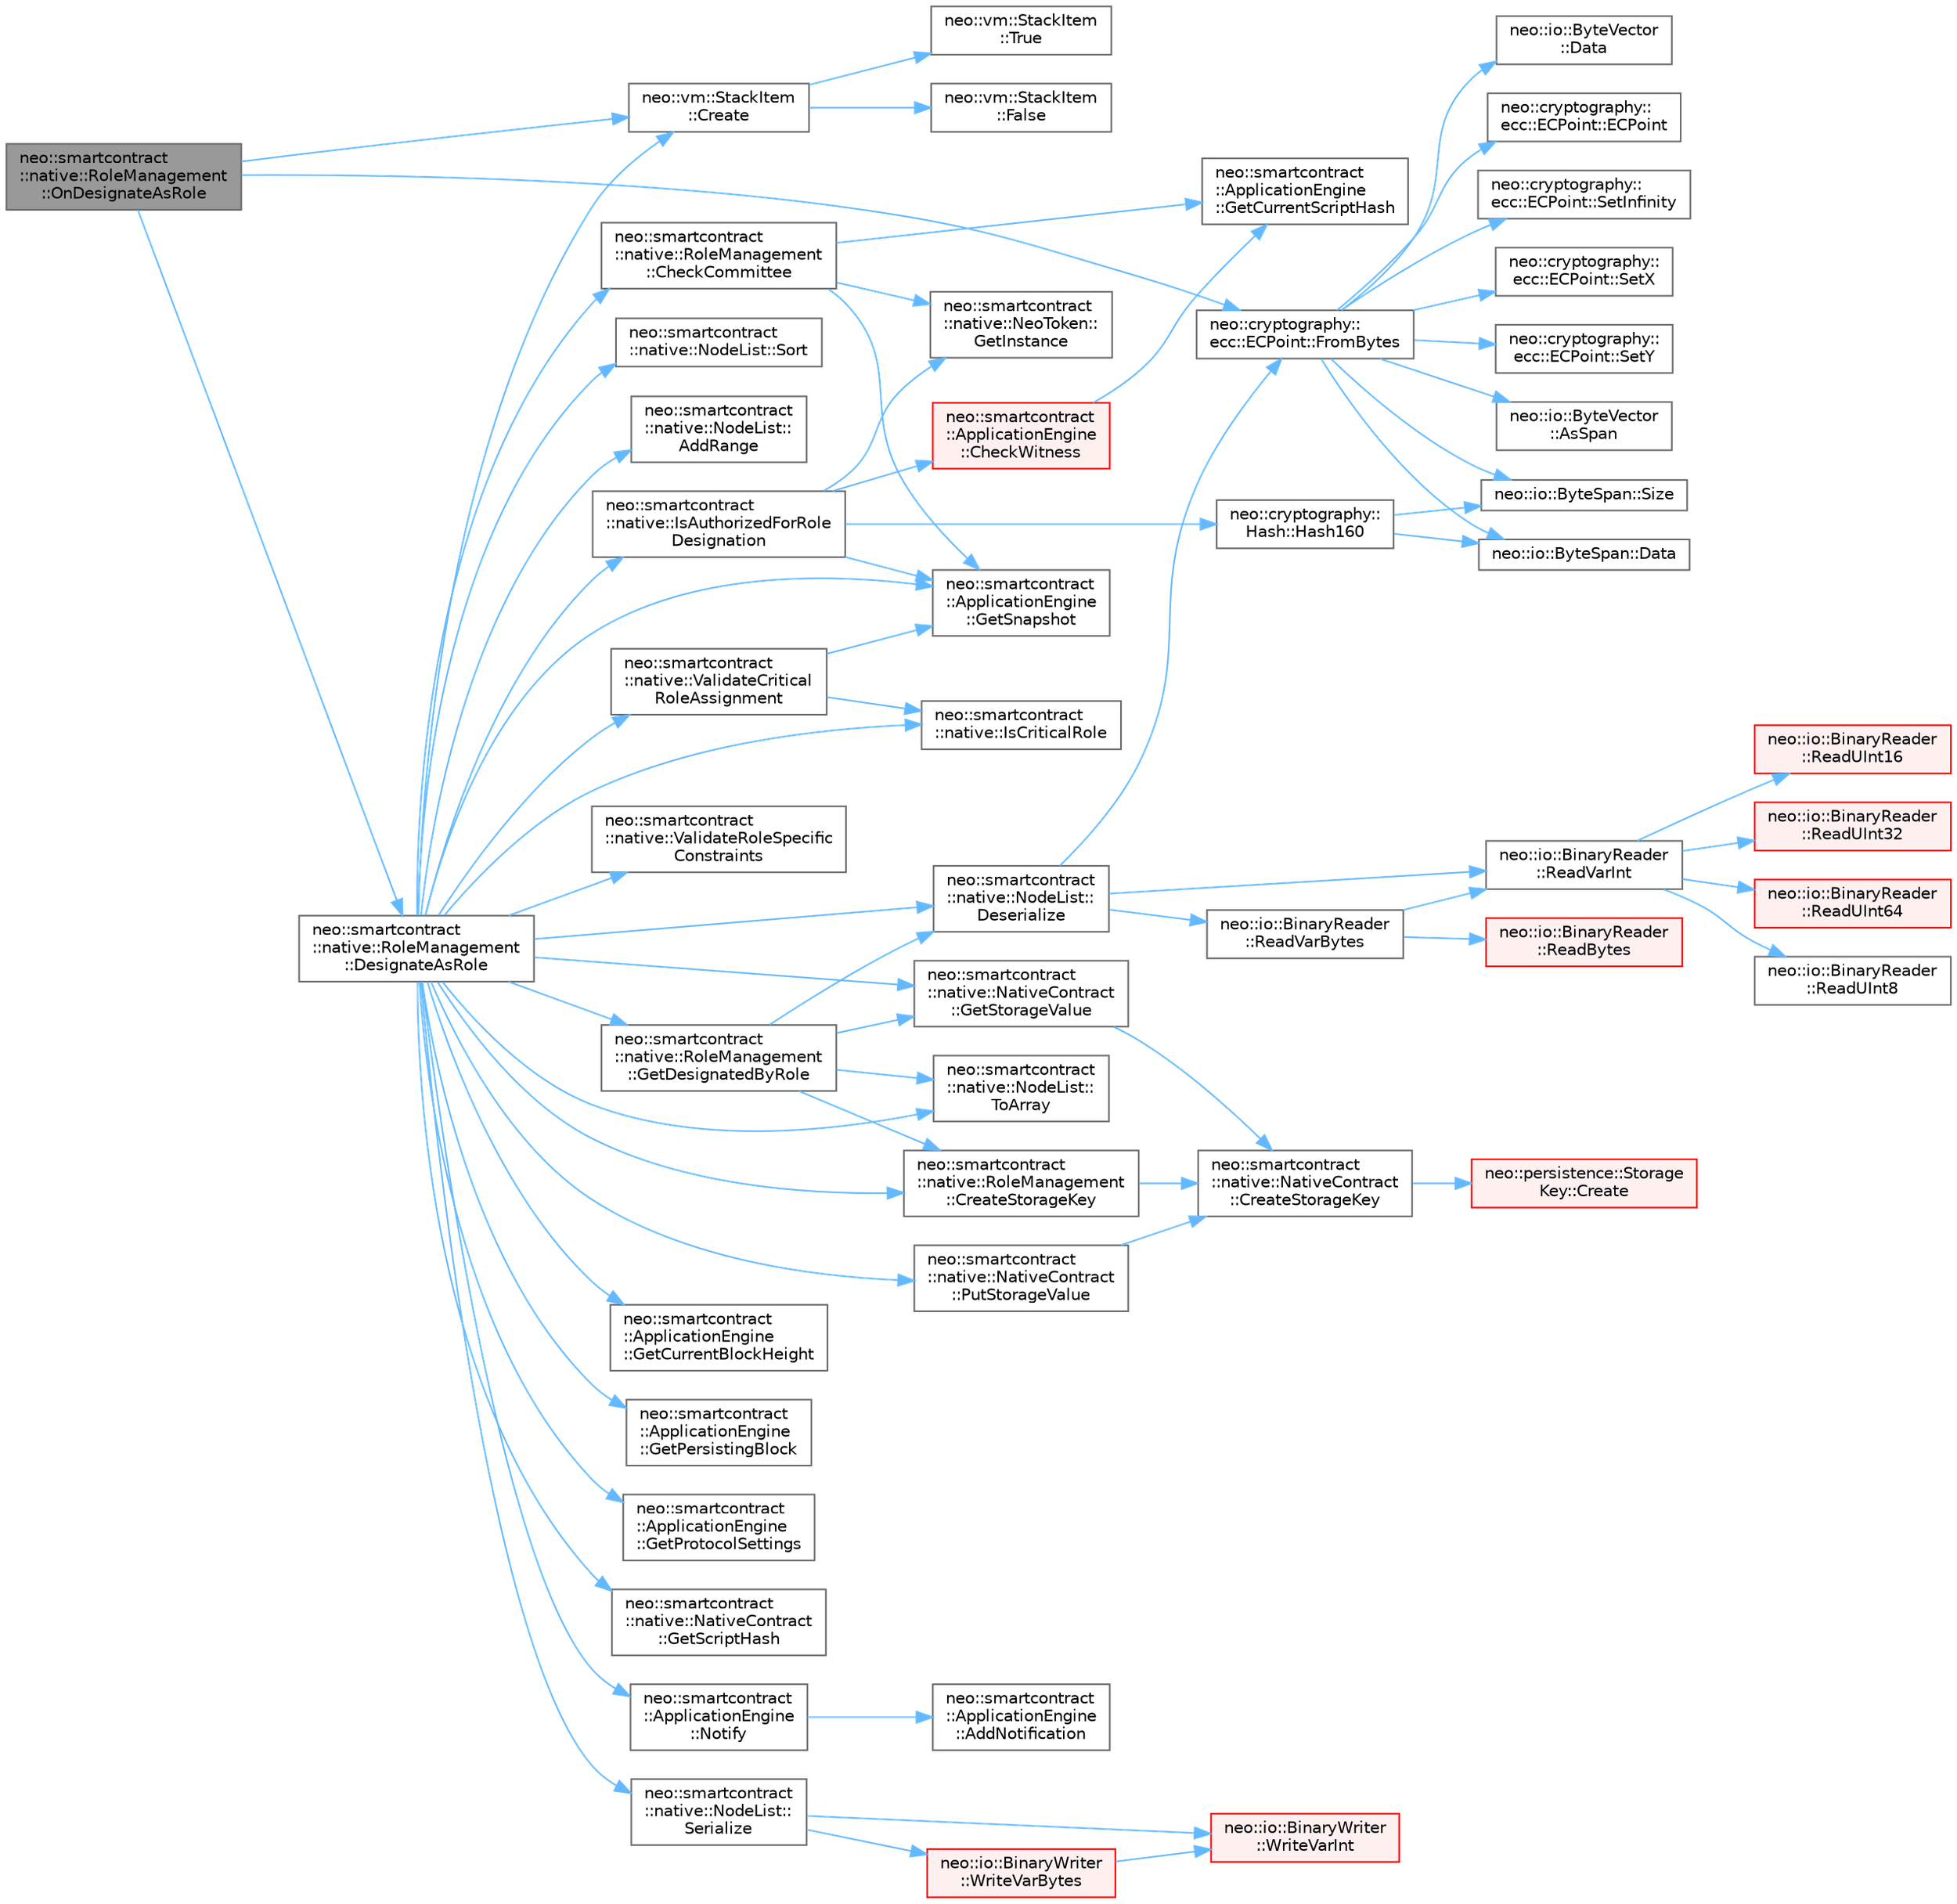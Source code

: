 digraph "neo::smartcontract::native::RoleManagement::OnDesignateAsRole"
{
 // LATEX_PDF_SIZE
  bgcolor="transparent";
  edge [fontname=Helvetica,fontsize=10,labelfontname=Helvetica,labelfontsize=10];
  node [fontname=Helvetica,fontsize=10,shape=box,height=0.2,width=0.4];
  rankdir="LR";
  Node1 [id="Node000001",label="neo::smartcontract\l::native::RoleManagement\l::OnDesignateAsRole",height=0.2,width=0.4,color="gray40", fillcolor="grey60", style="filled", fontcolor="black",tooltip="Handles the designateAsRole method."];
  Node1 -> Node2 [id="edge68_Node000001_Node000002",color="steelblue1",style="solid",tooltip=" "];
  Node2 [id="Node000002",label="neo::vm::StackItem\l::Create",height=0.2,width=0.4,color="grey40", fillcolor="white", style="filled",URL="$classneo_1_1vm_1_1_stack_item.html#a1d67a8c02d58d56410378b997c2e7855",tooltip="Creates a primitive stack item."];
  Node2 -> Node3 [id="edge69_Node000002_Node000003",color="steelblue1",style="solid",tooltip=" "];
  Node3 [id="Node000003",label="neo::vm::StackItem\l::False",height=0.2,width=0.4,color="grey40", fillcolor="white", style="filled",URL="$classneo_1_1vm_1_1_stack_item.html#a759c1a70f6481936eb089083a5fa2d4e",tooltip="Gets the false stack item."];
  Node2 -> Node4 [id="edge70_Node000002_Node000004",color="steelblue1",style="solid",tooltip=" "];
  Node4 [id="Node000004",label="neo::vm::StackItem\l::True",height=0.2,width=0.4,color="grey40", fillcolor="white", style="filled",URL="$classneo_1_1vm_1_1_stack_item.html#ac5c88a02b66663d80e61942bb425391c",tooltip="Gets the true stack item."];
  Node1 -> Node5 [id="edge71_Node000001_Node000005",color="steelblue1",style="solid",tooltip=" "];
  Node5 [id="Node000005",label="neo::smartcontract\l::native::RoleManagement\l::DesignateAsRole",height=0.2,width=0.4,color="grey40", fillcolor="white", style="filled",URL="$classneo_1_1smartcontract_1_1native_1_1_role_management.html#a0051ab01a9362515bd1bf7f2970395ca",tooltip="Designates nodes for a role."];
  Node5 -> Node6 [id="edge72_Node000005_Node000006",color="steelblue1",style="solid",tooltip=" "];
  Node6 [id="Node000006",label="neo::smartcontract\l::native::NodeList::\lAddRange",height=0.2,width=0.4,color="grey40", fillcolor="white", style="filled",URL="$classneo_1_1smartcontract_1_1native_1_1_node_list.html#a2f2330978e7c8c9984f03c408ad2cea3",tooltip="Adds multiple nodes to the list."];
  Node5 -> Node7 [id="edge73_Node000005_Node000007",color="steelblue1",style="solid",tooltip=" "];
  Node7 [id="Node000007",label="neo::smartcontract\l::native::RoleManagement\l::CheckCommittee",height=0.2,width=0.4,color="grey40", fillcolor="white", style="filled",URL="$classneo_1_1smartcontract_1_1native_1_1_role_management.html#ad3490b7634eb70d18d0ecb1331836b7f",tooltip="Checks if the caller is a committee member."];
  Node7 -> Node8 [id="edge74_Node000007_Node000008",color="steelblue1",style="solid",tooltip=" "];
  Node8 [id="Node000008",label="neo::smartcontract\l::ApplicationEngine\l::GetCurrentScriptHash",height=0.2,width=0.4,color="grey40", fillcolor="white", style="filled",URL="$classneo_1_1smartcontract_1_1_application_engine.html#a51923971bcbc44d1d251edc00a54bfd2",tooltip="Gets the current script hash."];
  Node7 -> Node9 [id="edge75_Node000007_Node000009",color="steelblue1",style="solid",tooltip=" "];
  Node9 [id="Node000009",label="neo::smartcontract\l::native::NeoToken::\lGetInstance",height=0.2,width=0.4,color="grey40", fillcolor="white", style="filled",URL="$classneo_1_1smartcontract_1_1native_1_1_neo_token.html#a90cb76fc97b70fbb68bd14545704e463",tooltip="Gets the instance."];
  Node7 -> Node10 [id="edge76_Node000007_Node000010",color="steelblue1",style="solid",tooltip=" "];
  Node10 [id="Node000010",label="neo::smartcontract\l::ApplicationEngine\l::GetSnapshot",height=0.2,width=0.4,color="grey40", fillcolor="white", style="filled",URL="$classneo_1_1smartcontract_1_1_application_engine.html#a4b11ba8a68aa0ac32ba0263c293ff1e4",tooltip="Gets the snapshot."];
  Node5 -> Node2 [id="edge77_Node000005_Node000002",color="steelblue1",style="solid",tooltip=" "];
  Node5 -> Node11 [id="edge78_Node000005_Node000011",color="steelblue1",style="solid",tooltip=" "];
  Node11 [id="Node000011",label="neo::smartcontract\l::native::RoleManagement\l::CreateStorageKey",height=0.2,width=0.4,color="grey40", fillcolor="white", style="filled",URL="$classneo_1_1smartcontract_1_1native_1_1_role_management.html#a7b9d0c964ffaf9e62e2f37bc15d7acbe",tooltip="Creates a storage key for a role."];
  Node11 -> Node12 [id="edge79_Node000011_Node000012",color="steelblue1",style="solid",tooltip=" "];
  Node12 [id="Node000012",label="neo::smartcontract\l::native::NativeContract\l::CreateStorageKey",height=0.2,width=0.4,color="grey40", fillcolor="white", style="filled",URL="$classneo_1_1smartcontract_1_1native_1_1_native_contract.html#a5a9ec24cc4c1584fb00fdf32f614dbd8",tooltip="Creates a storage key with the specified prefix."];
  Node12 -> Node13 [id="edge80_Node000012_Node000013",color="steelblue1",style="solid",tooltip=" "];
  Node13 [id="Node000013",label="neo::persistence::Storage\lKey::Create",height=0.2,width=0.4,color="red", fillcolor="#FFF0F0", style="filled",URL="$classneo_1_1persistence_1_1_storage_key.html#ae7001770e96642cfdb2f878c6264bf51",tooltip="Creates a storage key with contract ID and prefix."];
  Node5 -> Node16 [id="edge81_Node000005_Node000016",color="steelblue1",style="solid",tooltip=" "];
  Node16 [id="Node000016",label="neo::smartcontract\l::native::NodeList::\lDeserialize",height=0.2,width=0.4,color="grey40", fillcolor="white", style="filled",URL="$classneo_1_1smartcontract_1_1native_1_1_node_list.html#a4d391f7dc08813d287a1ebf61e78df6d",tooltip="Deserializes the list from a binary reader."];
  Node16 -> Node17 [id="edge82_Node000016_Node000017",color="steelblue1",style="solid",tooltip=" "];
  Node17 [id="Node000017",label="neo::cryptography::\lecc::ECPoint::FromBytes",height=0.2,width=0.4,color="grey40", fillcolor="white", style="filled",URL="$classneo_1_1cryptography_1_1ecc_1_1_e_c_point.html#a76149bc8215c7297d3bd54d273bdaaca",tooltip="Creates an ECPoint from a byte array."];
  Node17 -> Node18 [id="edge83_Node000017_Node000018",color="steelblue1",style="solid",tooltip=" "];
  Node18 [id="Node000018",label="neo::io::ByteVector\l::AsSpan",height=0.2,width=0.4,color="grey40", fillcolor="white", style="filled",URL="$classneo_1_1io_1_1_byte_vector.html#a95791d958ed4ec88d32e811b51d90451",tooltip="Converts the ByteVector to a ByteSpan."];
  Node17 -> Node19 [id="edge84_Node000017_Node000019",color="steelblue1",style="solid",tooltip=" "];
  Node19 [id="Node000019",label="neo::io::ByteSpan::Data",height=0.2,width=0.4,color="grey40", fillcolor="white", style="filled",URL="$classneo_1_1io_1_1_byte_span.html#a0285a19eb5cd212ecd1079e0bc5e494c",tooltip="Gets a pointer to the data."];
  Node17 -> Node20 [id="edge85_Node000017_Node000020",color="steelblue1",style="solid",tooltip=" "];
  Node20 [id="Node000020",label="neo::io::ByteVector\l::Data",height=0.2,width=0.4,color="grey40", fillcolor="white", style="filled",URL="$classneo_1_1io_1_1_byte_vector.html#a971af50d2778c4435c924cf4b839e8a1",tooltip="Gets a pointer to the data."];
  Node17 -> Node21 [id="edge86_Node000017_Node000021",color="steelblue1",style="solid",tooltip=" "];
  Node21 [id="Node000021",label="neo::cryptography::\lecc::ECPoint::ECPoint",height=0.2,width=0.4,color="grey40", fillcolor="white", style="filled",URL="$classneo_1_1cryptography_1_1ecc_1_1_e_c_point.html#ae4a83f7a5dcc95b65abd3e694adff846",tooltip="Constructs an empty ECPoint."];
  Node17 -> Node22 [id="edge87_Node000017_Node000022",color="steelblue1",style="solid",tooltip=" "];
  Node22 [id="Node000022",label="neo::cryptography::\lecc::ECPoint::SetInfinity",height=0.2,width=0.4,color="grey40", fillcolor="white", style="filled",URL="$classneo_1_1cryptography_1_1ecc_1_1_e_c_point.html#a1dd6d4a8073b2c4effa350fd1eaecb73",tooltip="Sets whether this point is at infinity."];
  Node17 -> Node23 [id="edge88_Node000017_Node000023",color="steelblue1",style="solid",tooltip=" "];
  Node23 [id="Node000023",label="neo::cryptography::\lecc::ECPoint::SetX",height=0.2,width=0.4,color="grey40", fillcolor="white", style="filled",URL="$classneo_1_1cryptography_1_1ecc_1_1_e_c_point.html#abea50aec908986d1271d824ae00400b7",tooltip="Sets the X coordinate."];
  Node17 -> Node24 [id="edge89_Node000017_Node000024",color="steelblue1",style="solid",tooltip=" "];
  Node24 [id="Node000024",label="neo::cryptography::\lecc::ECPoint::SetY",height=0.2,width=0.4,color="grey40", fillcolor="white", style="filled",URL="$classneo_1_1cryptography_1_1ecc_1_1_e_c_point.html#a052a97ced0b56150a48256bbece321c5",tooltip="Sets the Y coordinate."];
  Node17 -> Node25 [id="edge90_Node000017_Node000025",color="steelblue1",style="solid",tooltip=" "];
  Node25 [id="Node000025",label="neo::io::ByteSpan::Size",height=0.2,width=0.4,color="grey40", fillcolor="white", style="filled",URL="$classneo_1_1io_1_1_byte_span.html#a4a869430800a37dcbeefac6f36468fcb",tooltip="Gets the size of the ByteSpan."];
  Node16 -> Node26 [id="edge91_Node000016_Node000026",color="steelblue1",style="solid",tooltip=" "];
  Node26 [id="Node000026",label="neo::io::BinaryReader\l::ReadVarBytes",height=0.2,width=0.4,color="grey40", fillcolor="white", style="filled",URL="$classneo_1_1io_1_1_binary_reader.html#a62705ff1d1117525166b6d22c68935d4",tooltip="Reads a variable-length byte array from the stream."];
  Node26 -> Node27 [id="edge92_Node000026_Node000027",color="steelblue1",style="solid",tooltip=" "];
  Node27 [id="Node000027",label="neo::io::BinaryReader\l::ReadBytes",height=0.2,width=0.4,color="red", fillcolor="#FFF0F0", style="filled",URL="$classneo_1_1io_1_1_binary_reader.html#aaa4a5f7dcf558723668d35b0b31f93f1",tooltip="Reads a byte array from the stream."];
  Node26 -> Node30 [id="edge93_Node000026_Node000030",color="steelblue1",style="solid",tooltip=" "];
  Node30 [id="Node000030",label="neo::io::BinaryReader\l::ReadVarInt",height=0.2,width=0.4,color="grey40", fillcolor="white", style="filled",URL="$classneo_1_1io_1_1_binary_reader.html#af83b01f86939c82755926ff3bac86458",tooltip="Reads a variable-length integer from the stream."];
  Node30 -> Node31 [id="edge94_Node000030_Node000031",color="steelblue1",style="solid",tooltip=" "];
  Node31 [id="Node000031",label="neo::io::BinaryReader\l::ReadUInt16",height=0.2,width=0.4,color="red", fillcolor="#FFF0F0", style="filled",URL="$classneo_1_1io_1_1_binary_reader.html#a52c58b790f36327c1c7a11d0f3cfb5c2",tooltip="Reads a 16-bit unsigned integer from the stream."];
  Node30 -> Node32 [id="edge95_Node000030_Node000032",color="steelblue1",style="solid",tooltip=" "];
  Node32 [id="Node000032",label="neo::io::BinaryReader\l::ReadUInt32",height=0.2,width=0.4,color="red", fillcolor="#FFF0F0", style="filled",URL="$classneo_1_1io_1_1_binary_reader.html#adc2c9cfae535b86f63855d77cdb2662b",tooltip="Reads a 32-bit unsigned integer from the stream."];
  Node30 -> Node33 [id="edge96_Node000030_Node000033",color="steelblue1",style="solid",tooltip=" "];
  Node33 [id="Node000033",label="neo::io::BinaryReader\l::ReadUInt64",height=0.2,width=0.4,color="red", fillcolor="#FFF0F0", style="filled",URL="$classneo_1_1io_1_1_binary_reader.html#add3fc78c751d4893aaf0193e0a357dbd",tooltip="Reads a 64-bit unsigned integer from the stream."];
  Node30 -> Node34 [id="edge97_Node000030_Node000034",color="steelblue1",style="solid",tooltip=" "];
  Node34 [id="Node000034",label="neo::io::BinaryReader\l::ReadUInt8",height=0.2,width=0.4,color="grey40", fillcolor="white", style="filled",URL="$classneo_1_1io_1_1_binary_reader.html#a3b93ff9ad86d70fb5091267936092a59",tooltip="Reads an 8-bit unsigned integer from the stream."];
  Node16 -> Node30 [id="edge98_Node000016_Node000030",color="steelblue1",style="solid",tooltip=" "];
  Node5 -> Node35 [id="edge99_Node000005_Node000035",color="steelblue1",style="solid",tooltip=" "];
  Node35 [id="Node000035",label="neo::smartcontract\l::ApplicationEngine\l::GetCurrentBlockHeight",height=0.2,width=0.4,color="grey40", fillcolor="white", style="filled",URL="$classneo_1_1smartcontract_1_1_application_engine.html#a69998c51d4ffa36e0e1e1450dbf6a78a",tooltip="Gets the current block height."];
  Node5 -> Node36 [id="edge100_Node000005_Node000036",color="steelblue1",style="solid",tooltip=" "];
  Node36 [id="Node000036",label="neo::smartcontract\l::native::RoleManagement\l::GetDesignatedByRole",height=0.2,width=0.4,color="grey40", fillcolor="white", style="filled",URL="$classneo_1_1smartcontract_1_1native_1_1_role_management.html#a88f9123d65182e86557fc66e4ee0db7e",tooltip="Gets the designated by role."];
  Node36 -> Node11 [id="edge101_Node000036_Node000011",color="steelblue1",style="solid",tooltip=" "];
  Node36 -> Node16 [id="edge102_Node000036_Node000016",color="steelblue1",style="solid",tooltip=" "];
  Node36 -> Node37 [id="edge103_Node000036_Node000037",color="steelblue1",style="solid",tooltip=" "];
  Node37 [id="Node000037",label="neo::smartcontract\l::native::NativeContract\l::GetStorageValue",height=0.2,width=0.4,color="grey40", fillcolor="white", style="filled",URL="$classneo_1_1smartcontract_1_1native_1_1_native_contract.html#aa8eed221a7bf2bce103f7e1fef187e6c",tooltip="Gets the storage value."];
  Node37 -> Node12 [id="edge104_Node000037_Node000012",color="steelblue1",style="solid",tooltip=" "];
  Node36 -> Node38 [id="edge105_Node000036_Node000038",color="steelblue1",style="solid",tooltip=" "];
  Node38 [id="Node000038",label="neo::smartcontract\l::native::NodeList::\lToArray",height=0.2,width=0.4,color="grey40", fillcolor="white", style="filled",URL="$classneo_1_1smartcontract_1_1native_1_1_node_list.html#adf8b507fb90baa408ea47b352510f976",tooltip="Converts the list to an array."];
  Node5 -> Node39 [id="edge106_Node000005_Node000039",color="steelblue1",style="solid",tooltip=" "];
  Node39 [id="Node000039",label="neo::smartcontract\l::ApplicationEngine\l::GetPersistingBlock",height=0.2,width=0.4,color="grey40", fillcolor="white", style="filled",URL="$classneo_1_1smartcontract_1_1_application_engine.html#adcb34b3f26f8dab4d836605198b0c3d3",tooltip="Gets the persisting block."];
  Node5 -> Node40 [id="edge107_Node000005_Node000040",color="steelblue1",style="solid",tooltip=" "];
  Node40 [id="Node000040",label="neo::smartcontract\l::ApplicationEngine\l::GetProtocolSettings",height=0.2,width=0.4,color="grey40", fillcolor="white", style="filled",URL="$classneo_1_1smartcontract_1_1_application_engine.html#af7d805438860e0b964982f0244ec21f6",tooltip="Gets the protocol settings."];
  Node5 -> Node41 [id="edge108_Node000005_Node000041",color="steelblue1",style="solid",tooltip=" "];
  Node41 [id="Node000041",label="neo::smartcontract\l::native::NativeContract\l::GetScriptHash",height=0.2,width=0.4,color="grey40", fillcolor="white", style="filled",URL="$classneo_1_1smartcontract_1_1native_1_1_native_contract.html#adee5386515d940f614d7f680b5d0edb7",tooltip="Gets the script hash."];
  Node5 -> Node10 [id="edge109_Node000005_Node000010",color="steelblue1",style="solid",tooltip=" "];
  Node5 -> Node37 [id="edge110_Node000005_Node000037",color="steelblue1",style="solid",tooltip=" "];
  Node5 -> Node42 [id="edge111_Node000005_Node000042",color="steelblue1",style="solid",tooltip=" "];
  Node42 [id="Node000042",label="neo::smartcontract\l::native::IsAuthorizedForRole\lDesignation",height=0.2,width=0.4,color="grey40", fillcolor="white", style="filled",URL="$namespaceneo_1_1smartcontract_1_1native.html#aef5c58b0347e3079277ecc0c20e66dee",tooltip=" "];
  Node42 -> Node43 [id="edge112_Node000042_Node000043",color="steelblue1",style="solid",tooltip=" "];
  Node43 [id="Node000043",label="neo::smartcontract\l::ApplicationEngine\l::CheckWitness",height=0.2,width=0.4,color="red", fillcolor="#FFF0F0", style="filled",URL="$classneo_1_1smartcontract_1_1_application_engine.html#a4be82b2a3a2a0e53de3b731ac2418e91",tooltip="Checks if the witness is valid."];
  Node43 -> Node8 [id="edge113_Node000043_Node000008",color="steelblue1",style="solid",tooltip=" "];
  Node42 -> Node9 [id="edge114_Node000042_Node000009",color="steelblue1",style="solid",tooltip=" "];
  Node42 -> Node10 [id="edge115_Node000042_Node000010",color="steelblue1",style="solid",tooltip=" "];
  Node42 -> Node58 [id="edge116_Node000042_Node000058",color="steelblue1",style="solid",tooltip=" "];
  Node58 [id="Node000058",label="neo::cryptography::\lHash::Hash160",height=0.2,width=0.4,color="grey40", fillcolor="white", style="filled",URL="$classneo_1_1cryptography_1_1_hash.html#a7232977d38fc72caff4cd95b22342d10",tooltip="Computes Hash160 (RIPEMD160 of SHA256)."];
  Node58 -> Node19 [id="edge117_Node000058_Node000019",color="steelblue1",style="solid",tooltip=" "];
  Node58 -> Node25 [id="edge118_Node000058_Node000025",color="steelblue1",style="solid",tooltip=" "];
  Node5 -> Node59 [id="edge119_Node000005_Node000059",color="steelblue1",style="solid",tooltip=" "];
  Node59 [id="Node000059",label="neo::smartcontract\l::native::IsCriticalRole",height=0.2,width=0.4,color="grey40", fillcolor="white", style="filled",URL="$namespaceneo_1_1smartcontract_1_1native.html#a594788e8975020e8482a1bf0e5513882",tooltip=" "];
  Node5 -> Node60 [id="edge120_Node000005_Node000060",color="steelblue1",style="solid",tooltip=" "];
  Node60 [id="Node000060",label="neo::smartcontract\l::ApplicationEngine\l::Notify",height=0.2,width=0.4,color="grey40", fillcolor="white", style="filled",URL="$classneo_1_1smartcontract_1_1_application_engine.html#a7136e17e64bb12f9ab0ab3f3588b0339",tooltip="Notifies an event."];
  Node60 -> Node61 [id="edge121_Node000060_Node000061",color="steelblue1",style="solid",tooltip=" "];
  Node61 [id="Node000061",label="neo::smartcontract\l::ApplicationEngine\l::AddNotification",height=0.2,width=0.4,color="grey40", fillcolor="white", style="filled",URL="$classneo_1_1smartcontract_1_1_application_engine.html#aa3684834b88b62d5c0df605cfb545c0c",tooltip="Adds a notification entry."];
  Node5 -> Node62 [id="edge122_Node000005_Node000062",color="steelblue1",style="solid",tooltip=" "];
  Node62 [id="Node000062",label="neo::smartcontract\l::native::NativeContract\l::PutStorageValue",height=0.2,width=0.4,color="grey40", fillcolor="white", style="filled",URL="$classneo_1_1smartcontract_1_1native_1_1_native_contract.html#a88e6f4aa548d073c5740d1eb0f59f91e",tooltip="Puts the storage value."];
  Node62 -> Node12 [id="edge123_Node000062_Node000012",color="steelblue1",style="solid",tooltip=" "];
  Node5 -> Node63 [id="edge124_Node000005_Node000063",color="steelblue1",style="solid",tooltip=" "];
  Node63 [id="Node000063",label="neo::smartcontract\l::native::NodeList::\lSerialize",height=0.2,width=0.4,color="grey40", fillcolor="white", style="filled",URL="$classneo_1_1smartcontract_1_1native_1_1_node_list.html#a4e19adc7ddc840e41c102a77845dde64",tooltip="Serializes the list to a binary writer."];
  Node63 -> Node64 [id="edge125_Node000063_Node000064",color="steelblue1",style="solid",tooltip=" "];
  Node64 [id="Node000064",label="neo::io::BinaryWriter\l::WriteVarBytes",height=0.2,width=0.4,color="red", fillcolor="#FFF0F0", style="filled",URL="$classneo_1_1io_1_1_binary_writer.html#ace5e14a07bea5e53bc025433e531853d",tooltip="Writes a variable-length byte array to the stream."];
  Node64 -> Node66 [id="edge126_Node000064_Node000066",color="steelblue1",style="solid",tooltip=" "];
  Node66 [id="Node000066",label="neo::io::BinaryWriter\l::WriteVarInt",height=0.2,width=0.4,color="red", fillcolor="#FFF0F0", style="filled",URL="$classneo_1_1io_1_1_binary_writer.html#a39fc5781e0d7a018ac8a1d86fea0cd4e",tooltip="Writes a variable-length integer to the stream."];
  Node63 -> Node66 [id="edge127_Node000063_Node000066",color="steelblue1",style="solid",tooltip=" "];
  Node5 -> Node67 [id="edge128_Node000005_Node000067",color="steelblue1",style="solid",tooltip=" "];
  Node67 [id="Node000067",label="neo::smartcontract\l::native::NodeList::Sort",height=0.2,width=0.4,color="grey40", fillcolor="white", style="filled",URL="$classneo_1_1smartcontract_1_1native_1_1_node_list.html#ad6a98a94ab20c58bb95c7462ef749386",tooltip="Sorts the nodes in the list."];
  Node5 -> Node38 [id="edge129_Node000005_Node000038",color="steelblue1",style="solid",tooltip=" "];
  Node5 -> Node68 [id="edge130_Node000005_Node000068",color="steelblue1",style="solid",tooltip=" "];
  Node68 [id="Node000068",label="neo::smartcontract\l::native::ValidateCritical\lRoleAssignment",height=0.2,width=0.4,color="grey40", fillcolor="white", style="filled",URL="$namespaceneo_1_1smartcontract_1_1native.html#a44d396822fccd020115bd9b607b75347",tooltip=" "];
  Node68 -> Node10 [id="edge131_Node000068_Node000010",color="steelblue1",style="solid",tooltip=" "];
  Node68 -> Node59 [id="edge132_Node000068_Node000059",color="steelblue1",style="solid",tooltip=" "];
  Node5 -> Node69 [id="edge133_Node000005_Node000069",color="steelblue1",style="solid",tooltip=" "];
  Node69 [id="Node000069",label="neo::smartcontract\l::native::ValidateRoleSpecific\lConstraints",height=0.2,width=0.4,color="grey40", fillcolor="white", style="filled",URL="$namespaceneo_1_1smartcontract_1_1native.html#a476fdb4a3957f5234485550a64c83c7d",tooltip=" "];
  Node1 -> Node17 [id="edge134_Node000001_Node000017",color="steelblue1",style="solid",tooltip=" "];
}
